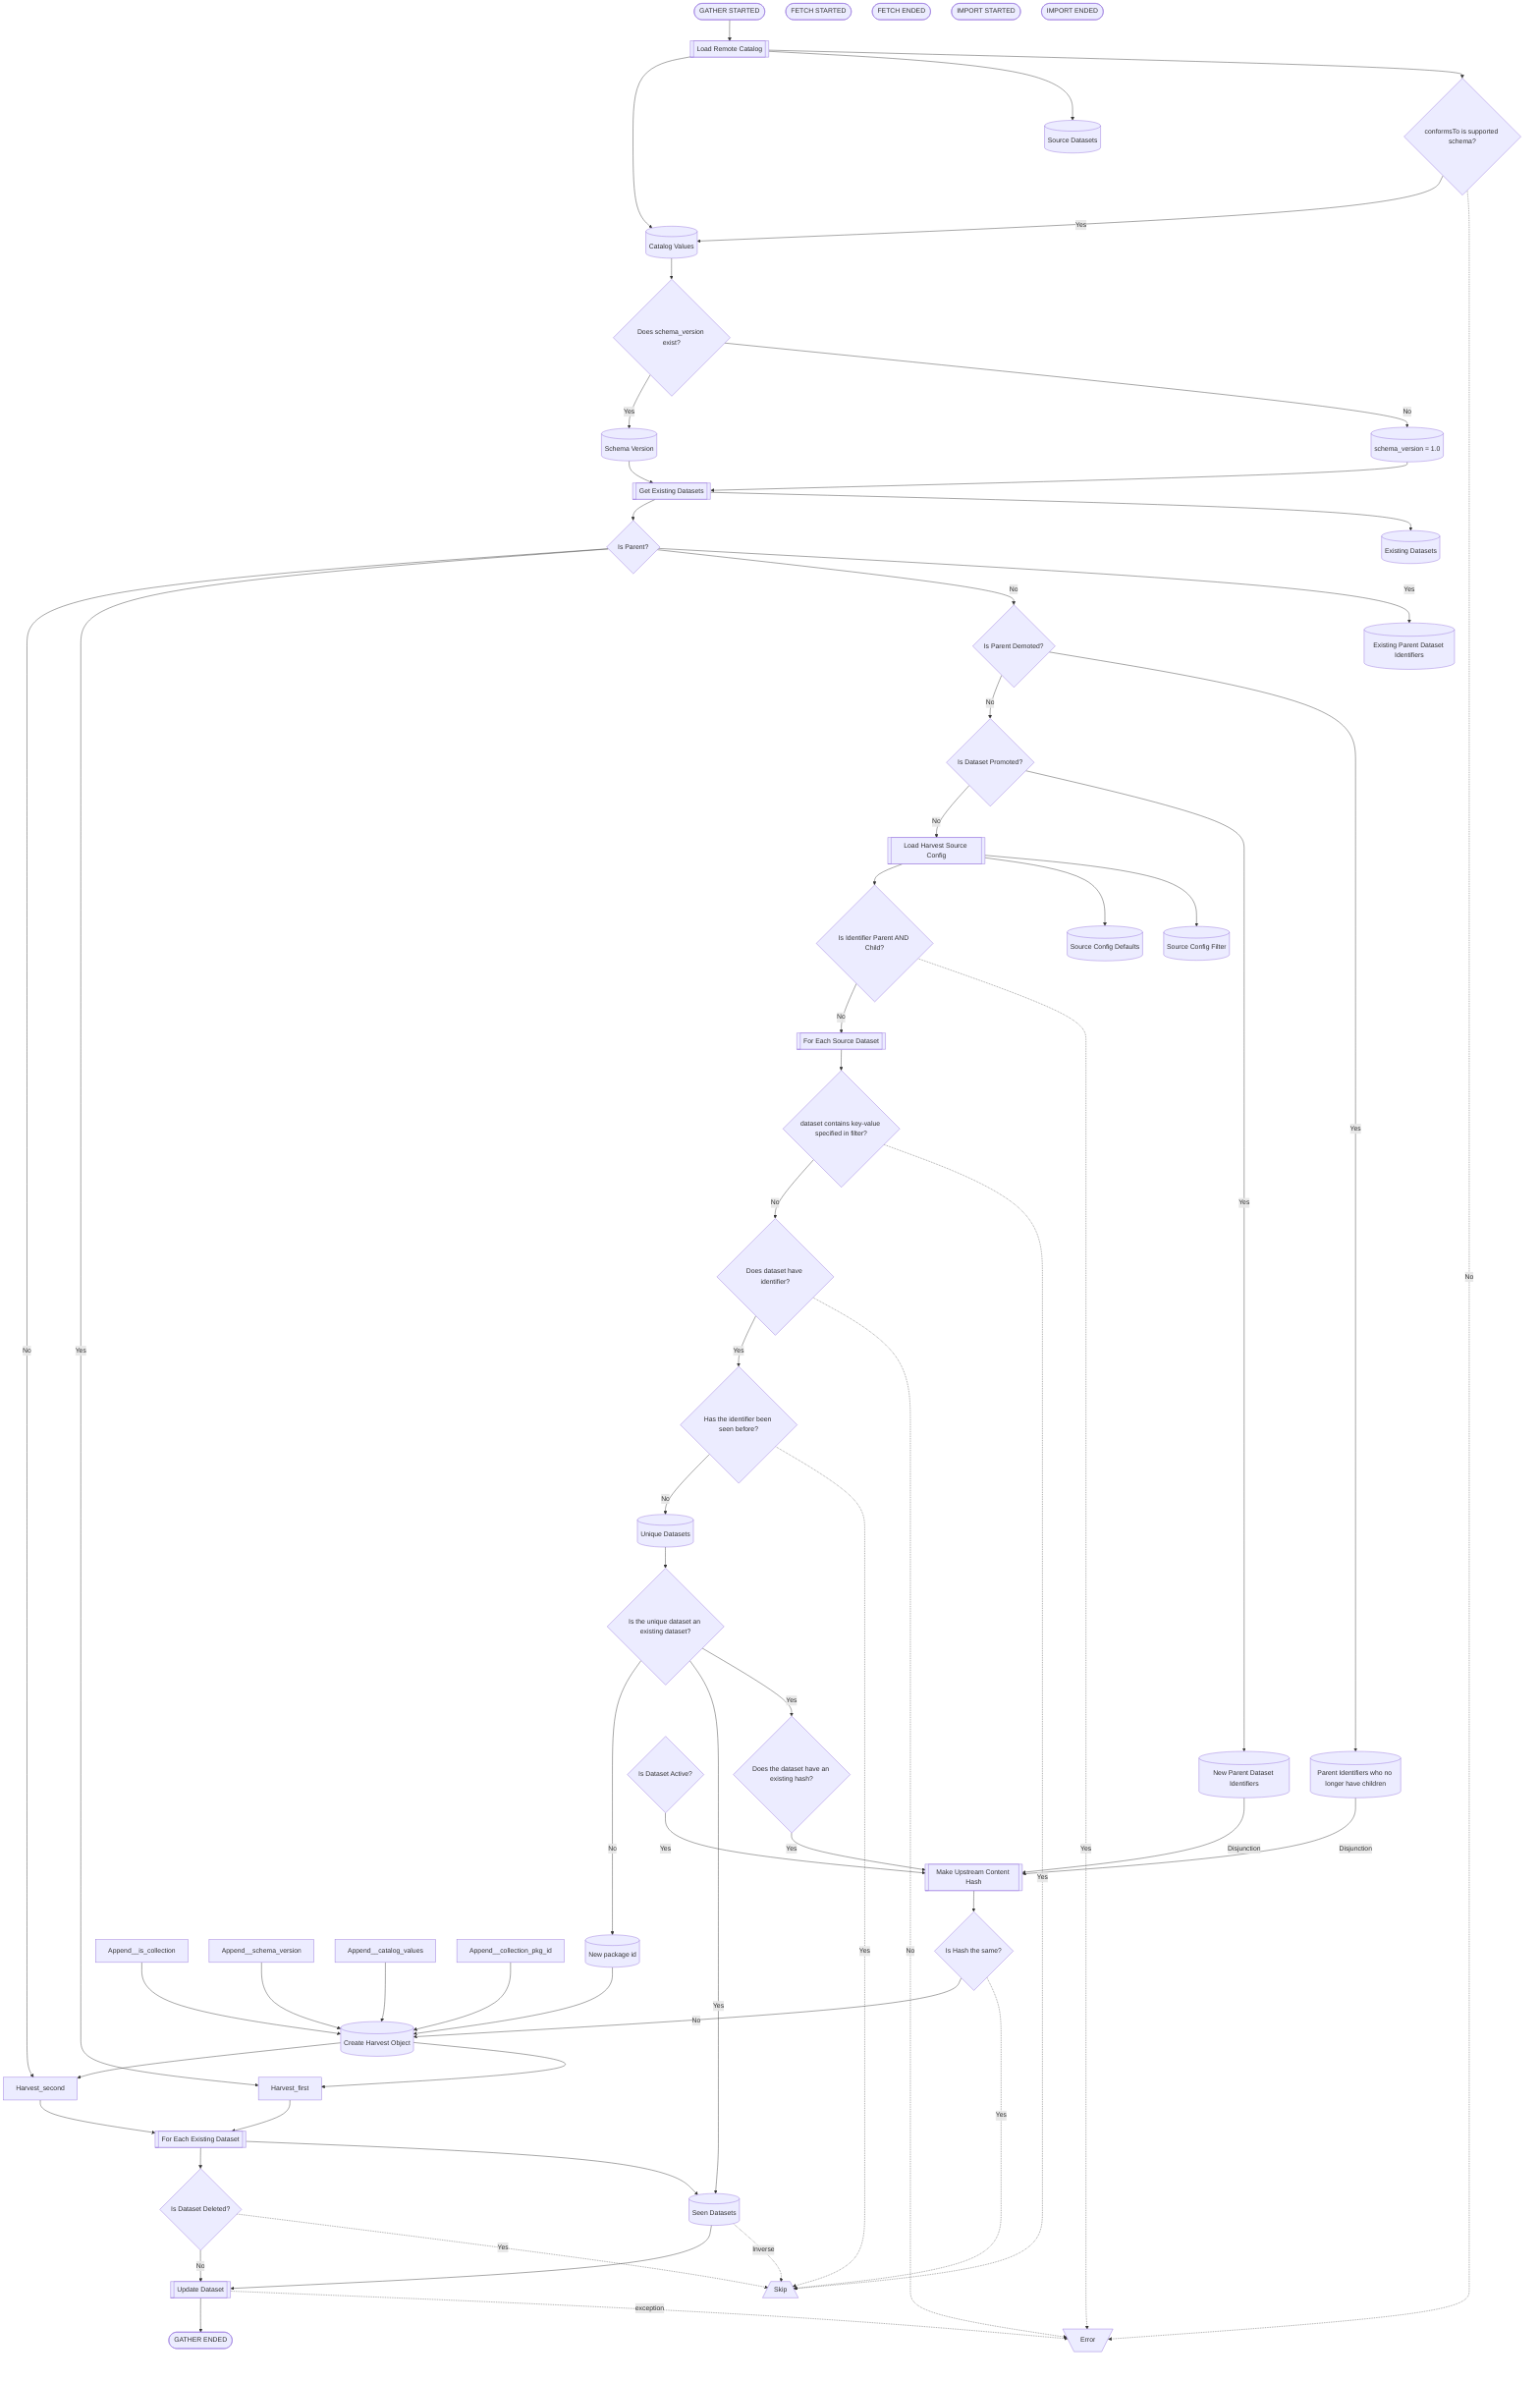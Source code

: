 flowchart TD

  %% Old Logic
  gs([GATHER STARTED])
  ge([GATHER ENDED])
  fs([FETCH STARTED])
  fe([FETCH ENDED])
  is([IMPORT STARTED])
  ie([IMPORT ENDED])
  

  %% Data
  error[\Error/]
  skip[/Skip\]
  source_data[(Source Datasets)]
  catalog_values[(Catalog Values)]
  schema_version[(Schema Version)]
  %% all_parents[(All Parent Identifiers)]
  existing_datasets[(Existing Datasets)]
  existing_parents[(Existing Parent Dataset Identifiers)]
  new_parents[(New Parent Dataset Identifiers)]
  orphaned_parents[(Parent Identifiers who no longer have children)]
  unique_datsets[(Unique Datasets)]
  seen_datasets[(Seen Datasets)]
  default_schema_version[(schema_version = 1.0)]
  hc_filter[(Source Config Filter)]
  hc_defaults[(Source Config Defaults)]
  new_pkg_id[(New package id)]
  HarvestObjectExtra[(Create Harvest Object)]

  %% Functons
  load_remote_catalog[[Load Remote Catalog]]
  make_upstream_content_hash[[Make Upstream Content Hash]]
  load_config[[Load Harvest Source Config]]
  get_existing_datasets[[Get Existing Datasets]]
  %% set_dataset_info[[Set Dataset Info]]
  for_each_dataset[[For Each Source Dataset]]
  for_each_existing[[For Each Existing Dataset]]
  update[[Update Dataset]]

  %% Conditional Checks
  validate_conforms_to{conformsTo is supported schema?}
  check_schema_version{Does schema_version exist?}
  is_parent_{Is Parent?}
  is_parent_demoted{Is Parent Demoted?}
  is_parent_promoted{Is Dataset Promoted?}
  is_identifier_both{Is Identifier Parent AND Child?}
  dataset_contains_filter{dataset contains key-value specified in filter?}
  has_identifier{Does dataset have identifier?}
  multiple_identifier{Has the identifier been seen before?}
  unique_existing{Is the unique dataset an existing dataset?}
  hash_exists{Does the dataset have an existing hash?}
  check_hash{Is Hash the same?}
  is_active{Is Dataset Active?}
  is_deleted{Is Dataset Deleted?}

  %% Algorithm
  gs --> load_remote_catalog
  load_remote_catalog --> validate_conforms_to
  validate_conforms_to-. No .-> error
  validate_conforms_to-->|Yes|catalog_values
  load_remote_catalog --> source_data
  load_remote_catalog --> catalog_values
  catalog_values --> check_schema_version
  check_schema_version-->|No|default_schema_version
  check_schema_version-->|Yes|schema_version
  schema_version --> get_existing_datasets
  default_schema_version --> get_existing_datasets
  get_existing_datasets --> existing_datasets
  get_existing_datasets --> is_parent_
  is_parent_-->|Yes|existing_parents
  %% existing_parents --> is_parent_demoted
  is_parent_-->|No|is_parent_demoted
  is_parent_demoted-->|Yes|orphaned_parents
  is_parent_demoted-->|No|is_parent_promoted
  %% existing_datasets --> is_parent_promoted
  is_parent_promoted-->|Yes|new_parents
  is_parent_promoted-->|No|load_config
  load_config --> hc_filter
  load_config --> hc_defaults
  load_config --> is_identifier_both
  is_identifier_both-. Yes .-> error
  is_identifier_both-->|No|for_each_dataset
  for_each_dataset --> dataset_contains_filter
  dataset_contains_filter-. Yes .-> skip
  dataset_contains_filter-->|No|has_identifier
  has_identifier-. No .-> error
  has_identifier-->|Yes|multiple_identifier
  multiple_identifier-. Yes .-> skip
  multiple_identifier-->|No|unique_datsets
  unique_datsets --> unique_existing
  unique_existing-->|Yes|hash_exists
  unique_existing-->|Yes|seen_datasets
  unique_existing-->|No|new_pkg_id
  hash_exists-->|Yes|make_upstream_content_hash
  is_active-->|Yes|make_upstream_content_hash
  orphaned_parents-->|Disjunction|make_upstream_content_hash
  new_parents-->|Disjunction|make_upstream_content_hash
  make_upstream_content_hash --> check_hash
  check_hash-. Yes .-> skip
  check_hash-->|No|HarvestObjectExtra
  new_pkg_id --> HarvestObjectExtra
  Append__is_collection --> HarvestObjectExtra
  Append__schema_version --> HarvestObjectExtra
  Append__catalog_values --> HarvestObjectExtra
  Append__collection_pkg_id --> HarvestObjectExtra
  is_parent_-->|Yes|Harvest_first
  is_parent_-->|No|Harvest_second
  HarvestObjectExtra --> Harvest_first
  HarvestObjectExtra --> Harvest_second
  Harvest_first --> for_each_existing
  Harvest_second --> for_each_existing
  for_each_existing --> seen_datasets
  for_each_existing --> is_deleted
  seen_datasets-. Inverse .-> skip
  is_deleted-. Yes .-> skip
  seen_datasets --> update
  is_deleted-->|No|update
  update-. exception .-> error
  update --> ge